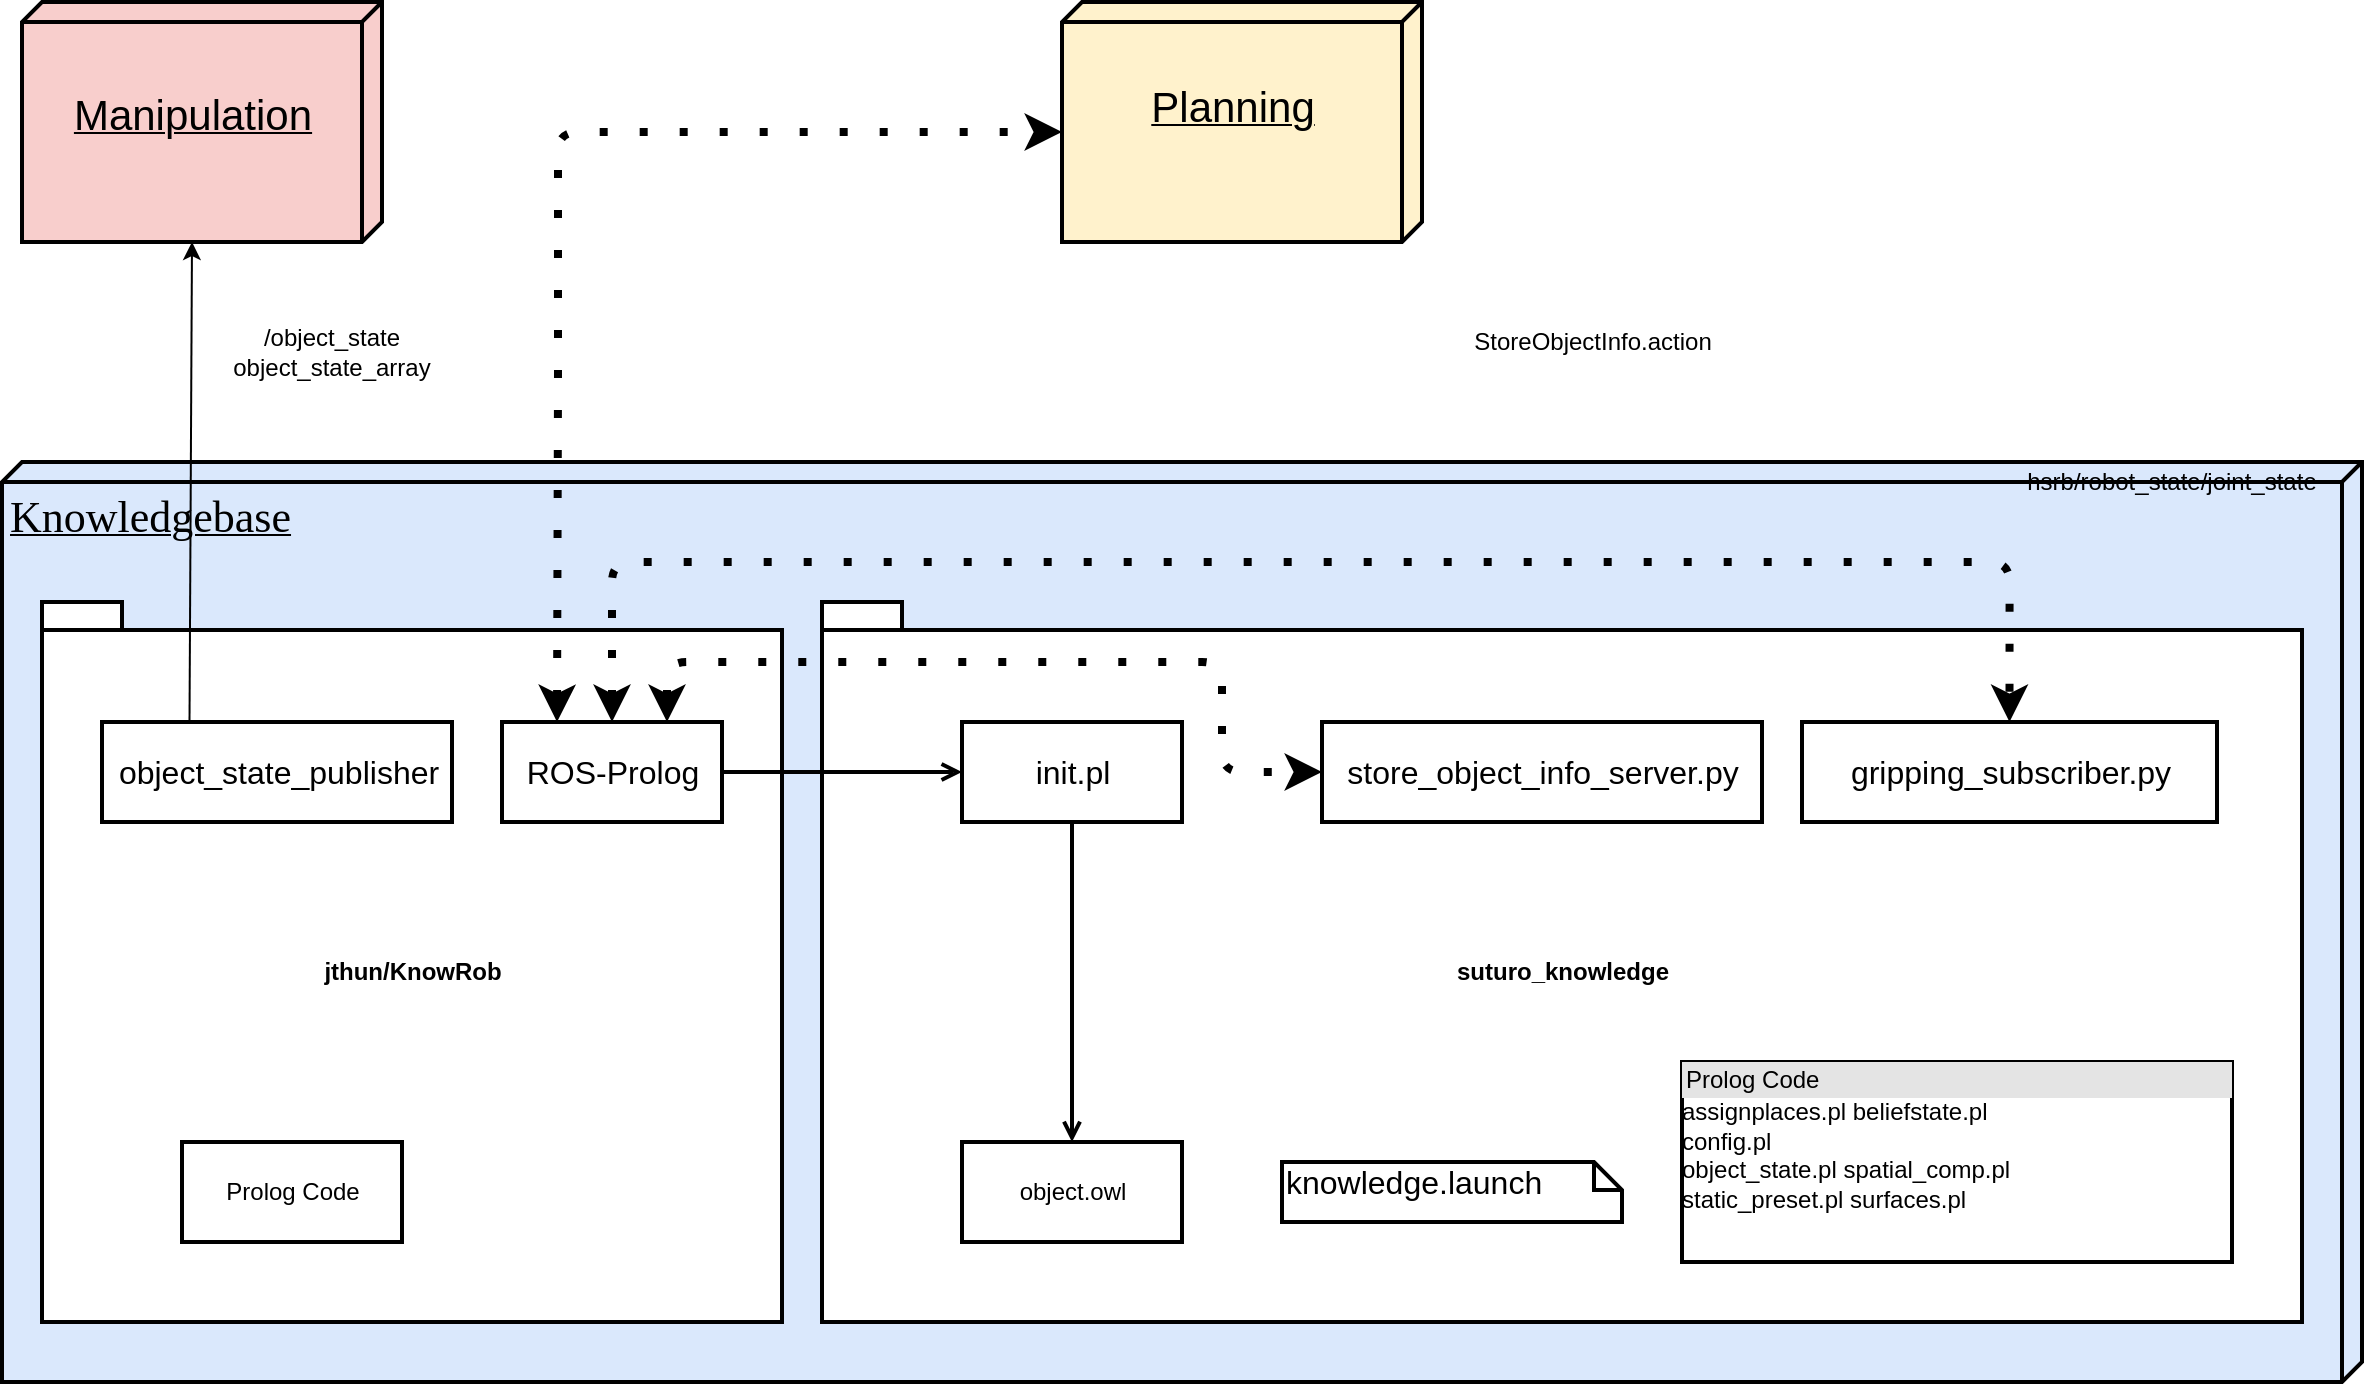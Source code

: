 <mxfile version="12.7.9" type="device"><diagram name="Page-1" id="5f0bae14-7c28-e335-631c-24af17079c00"><mxGraphModel dx="2042" dy="792" grid="1" gridSize="10" guides="1" tooltips="1" connect="1" arrows="1" fold="1" page="1" pageScale="1" pageWidth="1100" pageHeight="850" background="#ffffff" math="0" shadow="0"><root><mxCell id="0"/><mxCell id="1" parent="0"/><mxCell id="39150e848f15840c-1" value="&lt;font style=&quot;font-size: 22px&quot;&gt;Knowledgebase&lt;/font&gt;" style="verticalAlign=top;align=left;spacingTop=8;spacingLeft=2;spacingRight=12;shape=cube;size=10;direction=south;fontStyle=4;html=1;rounded=0;shadow=0;comic=0;labelBackgroundColor=none;strokeWidth=2;fontFamily=Verdana;fontSize=12;fillColor=#dae8fc;strokeColor=#000000;" parent="1" vertex="1"><mxGeometry x="-160" y="330" width="1180" height="460" as="geometry"/></mxCell><mxCell id="J4PczT1_aH97E_ln1lu--4" value="jthun/KnowRob" style="shape=folder;fontStyle=1;spacingTop=10;tabWidth=40;tabHeight=14;tabPosition=left;html=1;strokeWidth=2;" parent="1" vertex="1"><mxGeometry x="-140" y="400" width="370" height="360" as="geometry"/></mxCell><mxCell id="SEkTRPLyYHeVL0L44wXC-1" value="suturo_knowledge" style="shape=folder;fontStyle=1;spacingTop=10;tabWidth=40;tabHeight=14;tabPosition=left;html=1;strokeWidth=2;" parent="1" vertex="1"><mxGeometry x="250" y="400" width="740" height="360" as="geometry"/></mxCell><mxCell id="J4PczT1_aH97E_ln1lu--3" value="&lt;font style=&quot;font-size: 16px&quot;&gt;ROS-Prolog&lt;/font&gt;" style="html=1;strokeWidth=2;" parent="1" vertex="1"><mxGeometry x="90" y="460" width="110" height="50" as="geometry"/></mxCell><mxCell id="J4PczT1_aH97E_ln1lu--5" value="&lt;font style=&quot;font-size: 16px&quot;&gt;object_state_publisher&lt;/font&gt;" style="html=1;strokeWidth=2;" parent="1" vertex="1"><mxGeometry x="-110" y="460" width="175" height="50" as="geometry"/></mxCell><mxCell id="J4PczT1_aH97E_ln1lu--6" value="" style="endArrow=classic;html=1;exitX=0.25;exitY=0;exitDx=0;exitDy=0;entryX=0;entryY=0;entryDx=120;entryDy=95;entryPerimeter=0;" parent="1" source="J4PczT1_aH97E_ln1lu--5" edge="1" target="J4PczT1_aH97E_ln1lu--13"><mxGeometry width="50" height="50" relative="1" as="geometry"><mxPoint x="120" y="870" as="sourcePoint"/><mxPoint x="-55" y="220" as="targetPoint"/><Array as="points"/></mxGeometry></mxCell><mxCell id="J4PczT1_aH97E_ln1lu--9" value="/object_state&lt;br&gt;object_state_array" style="text;html=1;strokeColor=none;fillColor=none;align=center;verticalAlign=middle;whiteSpace=wrap;rounded=0;" parent="1" vertex="1"><mxGeometry x="-50" y="265" width="110" height="20" as="geometry"/></mxCell><mxCell id="J4PczT1_aH97E_ln1lu--13" value="&lt;font&gt;&lt;font size=&quot;1&quot;&gt;&lt;br&gt;&lt;br&gt;&lt;/font&gt;&lt;span style=&quot;font-size: 21px&quot;&gt;Manipulation&lt;/span&gt;&lt;/font&gt;" style="verticalAlign=top;align=center;spacingTop=8;spacingLeft=2;spacingRight=12;shape=cube;size=10;direction=south;fontStyle=4;html=1;strokeWidth=2;fillColor=#f8cecc;strokeColor=#000000;" parent="1" vertex="1"><mxGeometry x="-150" y="100" width="180" height="120" as="geometry"/></mxCell><mxCell id="J4PczT1_aH97E_ln1lu--15" value="&lt;font style=&quot;font-size: 21px&quot;&gt;&lt;br&gt;Planning&lt;/font&gt;" style="verticalAlign=top;align=center;spacingTop=8;spacingLeft=2;spacingRight=12;shape=cube;size=10;direction=south;fontStyle=4;html=1;strokeWidth=2;fillColor=#fff2cc;strokeColor=#000000;" parent="1" vertex="1"><mxGeometry x="370" y="100" width="180" height="120" as="geometry"/></mxCell><mxCell id="J4PczT1_aH97E_ln1lu--16" value="" style="endArrow=classic;startArrow=classic;html=1;entryX=0;entryY=0;entryDx=65;entryDy=180;entryPerimeter=0;exitX=0.25;exitY=0;exitDx=0;exitDy=0;dashed=1;dashPattern=1 4;strokeWidth=4;" parent="1" source="J4PczT1_aH97E_ln1lu--3" target="J4PczT1_aH97E_ln1lu--15" edge="1"><mxGeometry width="50" height="50" relative="1" as="geometry"><mxPoint x="120" y="870" as="sourcePoint"/><mxPoint x="170" y="820" as="targetPoint"/><Array as="points"><mxPoint x="118" y="290"/><mxPoint x="118" y="165"/></Array></mxGeometry></mxCell><mxCell id="J4PczT1_aH97E_ln1lu--10" value="&lt;font style=&quot;font-size: 16px&quot;&gt;store_object_info_server.py&lt;/font&gt;" style="html=1;strokeWidth=2;" parent="1" vertex="1"><mxGeometry x="500" y="460" width="220" height="50" as="geometry"/></mxCell><mxCell id="J4PczT1_aH97E_ln1lu--24" value="&lt;font style=&quot;font-size: 16px&quot;&gt;knowledge.launch&lt;/font&gt;" style="shape=note;whiteSpace=wrap;html=1;size=14;verticalAlign=top;align=left;spacingTop=-6;strokeWidth=2;" parent="1" vertex="1"><mxGeometry x="480" y="680" width="170" height="30" as="geometry"/></mxCell><mxCell id="J4PczT1_aH97E_ln1lu--27" value="&lt;div style=&quot;box-sizing: border-box ; width: 100% ; background: #e4e4e4 ; padding: 2px&quot;&gt;Prolog Code&lt;/div&gt;assignplaces.pl beliefstate.pl&lt;br&gt;config.pl&lt;br&gt;object_state.pl spatial_comp.pl&lt;br&gt;static_preset.pl surfaces.pl" style="verticalAlign=top;align=left;overflow=fill;html=1;strokeWidth=2;" parent="1" vertex="1"><mxGeometry x="680" y="630" width="275" height="100" as="geometry"/></mxCell><mxCell id="J4PczT1_aH97E_ln1lu--31" value="&lt;font style=&quot;font-size: 16px&quot;&gt;gripping_subscriber.py&lt;/font&gt;" style="html=1;strokeWidth=2;" parent="1" vertex="1"><mxGeometry x="740" y="460" width="207.5" height="50" as="geometry"/></mxCell><mxCell id="J4PczT1_aH97E_ln1lu--36" value="object.owl" style="html=1;strokeWidth=2;" parent="1" vertex="1"><mxGeometry x="320" y="670" width="110" height="50" as="geometry"/></mxCell><mxCell id="J4PczT1_aH97E_ln1lu--39" value="Prolog Code" style="html=1;strokeWidth=2;" parent="1" vertex="1"><mxGeometry x="-70" y="670" width="110" height="50" as="geometry"/></mxCell><mxCell id="J4PczT1_aH97E_ln1lu--41" value="hsrb/robot_state/joint_state" style="text;html=1;strokeColor=none;fillColor=none;align=center;verticalAlign=middle;whiteSpace=wrap;rounded=0;" parent="1" vertex="1"><mxGeometry x="850" y="330" width="150" height="20" as="geometry"/></mxCell><mxCell id="SEkTRPLyYHeVL0L44wXC-19" value="StoreObjectInfo.action" style="text;html=1;align=center;verticalAlign=middle;resizable=0;points=[];autosize=1;" parent="1" vertex="1"><mxGeometry x="570" y="260" width="130" height="20" as="geometry"/></mxCell><mxCell id="--ungHxI_y3ai1m6HqMW-3" value="&lt;font style=&quot;font-size: 16px&quot;&gt;init.pl&lt;/font&gt;" style="html=1;strokeWidth=2;" vertex="1" parent="1"><mxGeometry x="320" y="460" width="110" height="50" as="geometry"/></mxCell><mxCell id="--ungHxI_y3ai1m6HqMW-5" value="" style="endArrow=open;startArrow=none;html=1;entryX=0;entryY=0.5;entryDx=0;entryDy=0;exitX=1;exitY=0.5;exitDx=0;exitDy=0;startFill=0;strokeWidth=2;endFill=0;" edge="1" parent="1" source="J4PczT1_aH97E_ln1lu--3" target="--ungHxI_y3ai1m6HqMW-3"><mxGeometry width="50" height="50" relative="1" as="geometry"><mxPoint x="270" y="465" as="sourcePoint"/><mxPoint x="732.5" y="555" as="targetPoint"/><Array as="points"><mxPoint x="270" y="485"/></Array></mxGeometry></mxCell><mxCell id="--ungHxI_y3ai1m6HqMW-8" value="" style="endArrow=open;startArrow=none;html=1;entryX=0.5;entryY=0;entryDx=0;entryDy=0;exitX=0.5;exitY=1;exitDx=0;exitDy=0;startFill=0;strokeWidth=2;endFill=0;" edge="1" parent="1" source="--ungHxI_y3ai1m6HqMW-3" target="J4PczT1_aH97E_ln1lu--36"><mxGeometry width="50" height="50" relative="1" as="geometry"><mxPoint x="210" y="495" as="sourcePoint"/><mxPoint x="330" y="495" as="targetPoint"/><Array as="points"/></mxGeometry></mxCell><mxCell id="--ungHxI_y3ai1m6HqMW-9" value="" style="endArrow=classic;startArrow=classic;html=1;entryX=0;entryY=0.5;entryDx=0;entryDy=0;exitX=0.75;exitY=0;exitDx=0;exitDy=0;dashed=1;dashPattern=1 4;strokeWidth=4;edgeStyle=orthogonalEdgeStyle;" edge="1" parent="1" source="J4PczT1_aH97E_ln1lu--3" target="J4PczT1_aH97E_ln1lu--10"><mxGeometry width="50" height="50" relative="1" as="geometry"><mxPoint x="155" y="470" as="sourcePoint"/><mxPoint x="470.36" y="229.64" as="targetPoint"/><Array as="points"><mxPoint x="173" y="430"/><mxPoint x="450" y="430"/><mxPoint x="450" y="485"/></Array></mxGeometry></mxCell><mxCell id="--ungHxI_y3ai1m6HqMW-10" value="" style="endArrow=classic;startArrow=classic;html=1;entryX=0.5;entryY=0;entryDx=0;entryDy=0;dashed=1;dashPattern=1 4;strokeWidth=4;edgeStyle=orthogonalEdgeStyle;exitX=0.5;exitY=0;exitDx=0;exitDy=0;" edge="1" parent="1" source="J4PczT1_aH97E_ln1lu--3" target="J4PczT1_aH97E_ln1lu--31"><mxGeometry width="50" height="50" relative="1" as="geometry"><mxPoint x="150" y="430" as="sourcePoint"/><mxPoint x="510" y="495" as="targetPoint"/><Array as="points"><mxPoint x="145" y="380"/><mxPoint x="844" y="380"/></Array></mxGeometry></mxCell></root></mxGraphModel></diagram></mxfile>